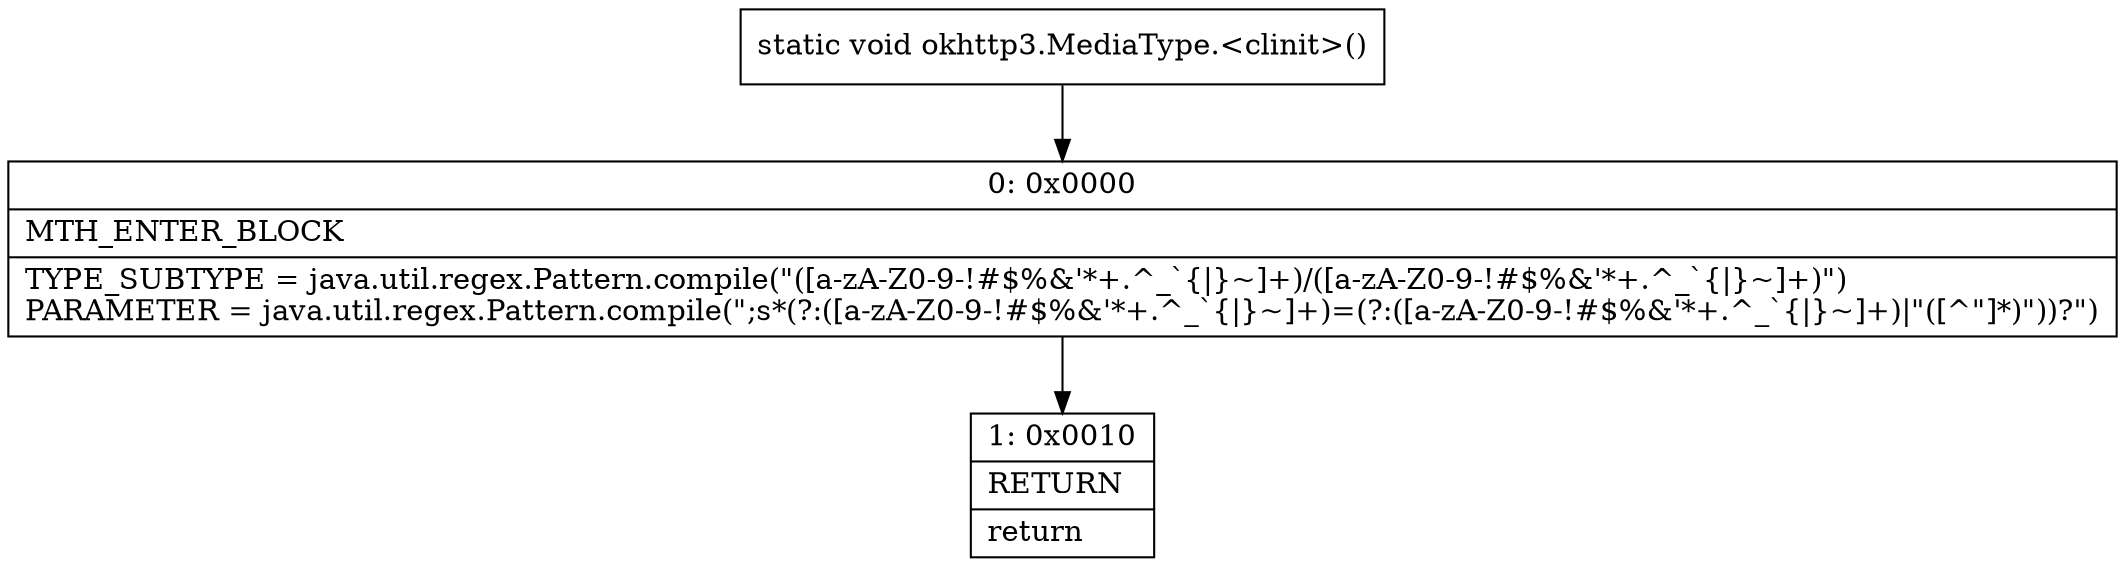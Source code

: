 digraph "CFG forokhttp3.MediaType.\<clinit\>()V" {
Node_0 [shape=record,label="{0\:\ 0x0000|MTH_ENTER_BLOCK\l|TYPE_SUBTYPE = java.util.regex.Pattern.compile(\"([a\-zA\-Z0\-9\-!#$%&'*+.^_`\{\|\}~]+)\/([a\-zA\-Z0\-9\-!#$%&'*+.^_`\{\|\}~]+)\")\lPARAMETER = java.util.regex.Pattern.compile(\";s*(?:([a\-zA\-Z0\-9\-!#$%&'*+.^_`\{\|\}~]+)=(?:([a\-zA\-Z0\-9\-!#$%&'*+.^_`\{\|\}~]+)\|\"([^\"]*)\"))?\")\l}"];
Node_1 [shape=record,label="{1\:\ 0x0010|RETURN\l|return\l}"];
MethodNode[shape=record,label="{static void okhttp3.MediaType.\<clinit\>() }"];
MethodNode -> Node_0;
Node_0 -> Node_1;
}


